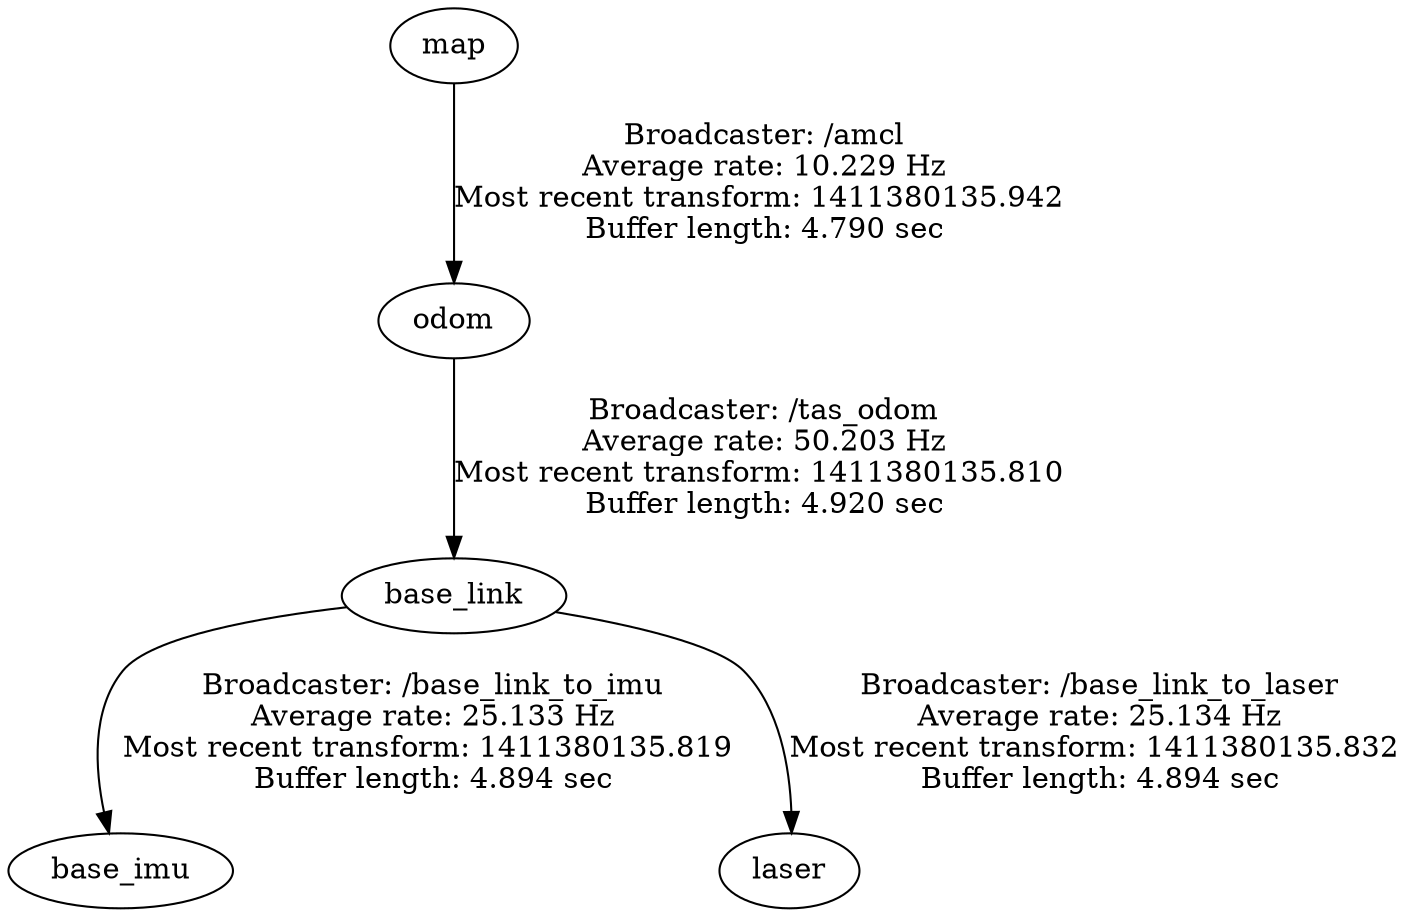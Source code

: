digraph G {
"base_link" -> "base_imu"[label="Broadcaster: /base_link_to_imu\nAverage rate: 25.133 Hz\nMost recent transform: 1411380135.819 \nBuffer length: 4.894 sec\n"];
"odom" -> "base_link"[label="Broadcaster: /tas_odom\nAverage rate: 50.203 Hz\nMost recent transform: 1411380135.810 \nBuffer length: 4.920 sec\n"];
"map" -> "odom"[label="Broadcaster: /amcl\nAverage rate: 10.229 Hz\nMost recent transform: 1411380135.942 \nBuffer length: 4.790 sec\n"];
"base_link" -> "laser"[label="Broadcaster: /base_link_to_laser\nAverage rate: 25.134 Hz\nMost recent transform: 1411380135.832 \nBuffer length: 4.894 sec\n"];
}